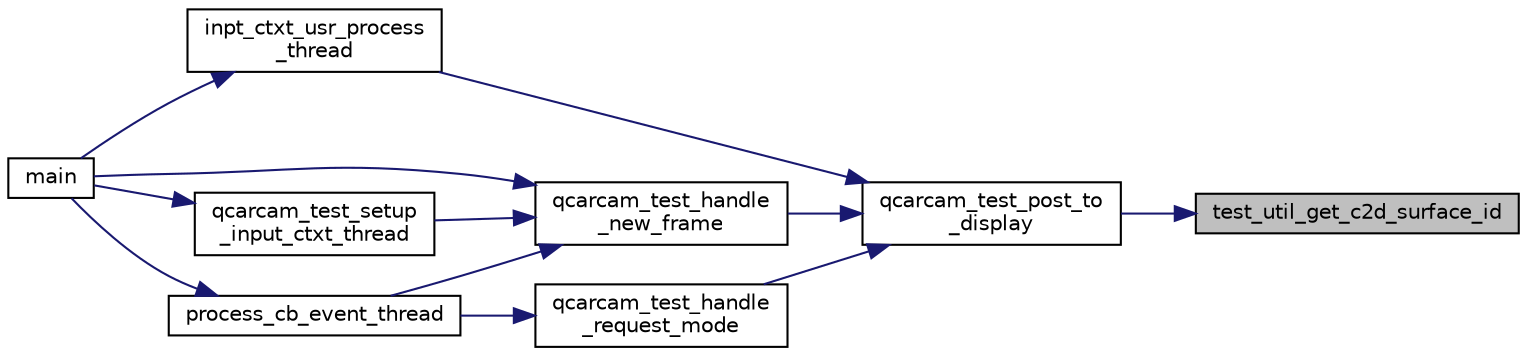 digraph "test_util_get_c2d_surface_id"
{
 // LATEX_PDF_SIZE
  edge [fontname="Helvetica",fontsize="10",labelfontname="Helvetica",labelfontsize="10"];
  node [fontname="Helvetica",fontsize="10",shape=record];
  rankdir="RL";
  Node1 [label="test_util_get_c2d_surface_id",height=0.2,width=0.4,color="black", fillcolor="grey75", style="filled", fontcolor="black",tooltip="Get the ID from a C2D surface."];
  Node1 -> Node2 [dir="back",color="midnightblue",fontsize="10",style="solid"];
  Node2 [label="qcarcam_test_post_to\l_display",height=0.2,width=0.4,color="black", fillcolor="white", style="filled",URL="$qcarcam__test_8cpp.html#ae9cb7ae13873e13dd37cb09413a40055",tooltip=" "];
  Node2 -> Node3 [dir="back",color="midnightblue",fontsize="10",style="solid"];
  Node3 [label="inpt_ctxt_usr_process\l_thread",height=0.2,width=0.4,color="black", fillcolor="white", style="filled",URL="$qcarcam__test_8cpp.html#af060aa58b5f977a6942ed6645f69d57d",tooltip=" "];
  Node3 -> Node4 [dir="back",color="midnightblue",fontsize="10",style="solid"];
  Node4 [label="main",height=0.2,width=0.4,color="black", fillcolor="white", style="filled",URL="$qcarcam__test_8cpp.html#a3c04138a5bfe5d72780bb7e82a18e627",tooltip=" "];
  Node2 -> Node5 [dir="back",color="midnightblue",fontsize="10",style="solid"];
  Node5 [label="qcarcam_test_handle\l_new_frame",height=0.2,width=0.4,color="black", fillcolor="white", style="filled",URL="$qcarcam__test_8cpp.html#a3187907bbf2e1fdfb4ed20fef050ae62",tooltip=" "];
  Node5 -> Node4 [dir="back",color="midnightblue",fontsize="10",style="solid"];
  Node5 -> Node6 [dir="back",color="midnightblue",fontsize="10",style="solid"];
  Node6 [label="process_cb_event_thread",height=0.2,width=0.4,color="black", fillcolor="white", style="filled",URL="$qcarcam__test_8cpp.html#af254dd28d2cd7043ae5b4c055c227caf",tooltip=" "];
  Node6 -> Node4 [dir="back",color="midnightblue",fontsize="10",style="solid"];
  Node5 -> Node7 [dir="back",color="midnightblue",fontsize="10",style="solid"];
  Node7 [label="qcarcam_test_setup\l_input_ctxt_thread",height=0.2,width=0.4,color="black", fillcolor="white", style="filled",URL="$qcarcam__test_8cpp.html#a53c2c681f04f2cfb1756f17be9333206",tooltip=" "];
  Node7 -> Node4 [dir="back",color="midnightblue",fontsize="10",style="solid"];
  Node2 -> Node8 [dir="back",color="midnightblue",fontsize="10",style="solid"];
  Node8 [label="qcarcam_test_handle\l_request_mode",height=0.2,width=0.4,color="black", fillcolor="white", style="filled",URL="$qcarcam__test_8cpp.html#a158beefbbceed71c82776623456f4bc9",tooltip=" "];
  Node8 -> Node6 [dir="back",color="midnightblue",fontsize="10",style="solid"];
}
